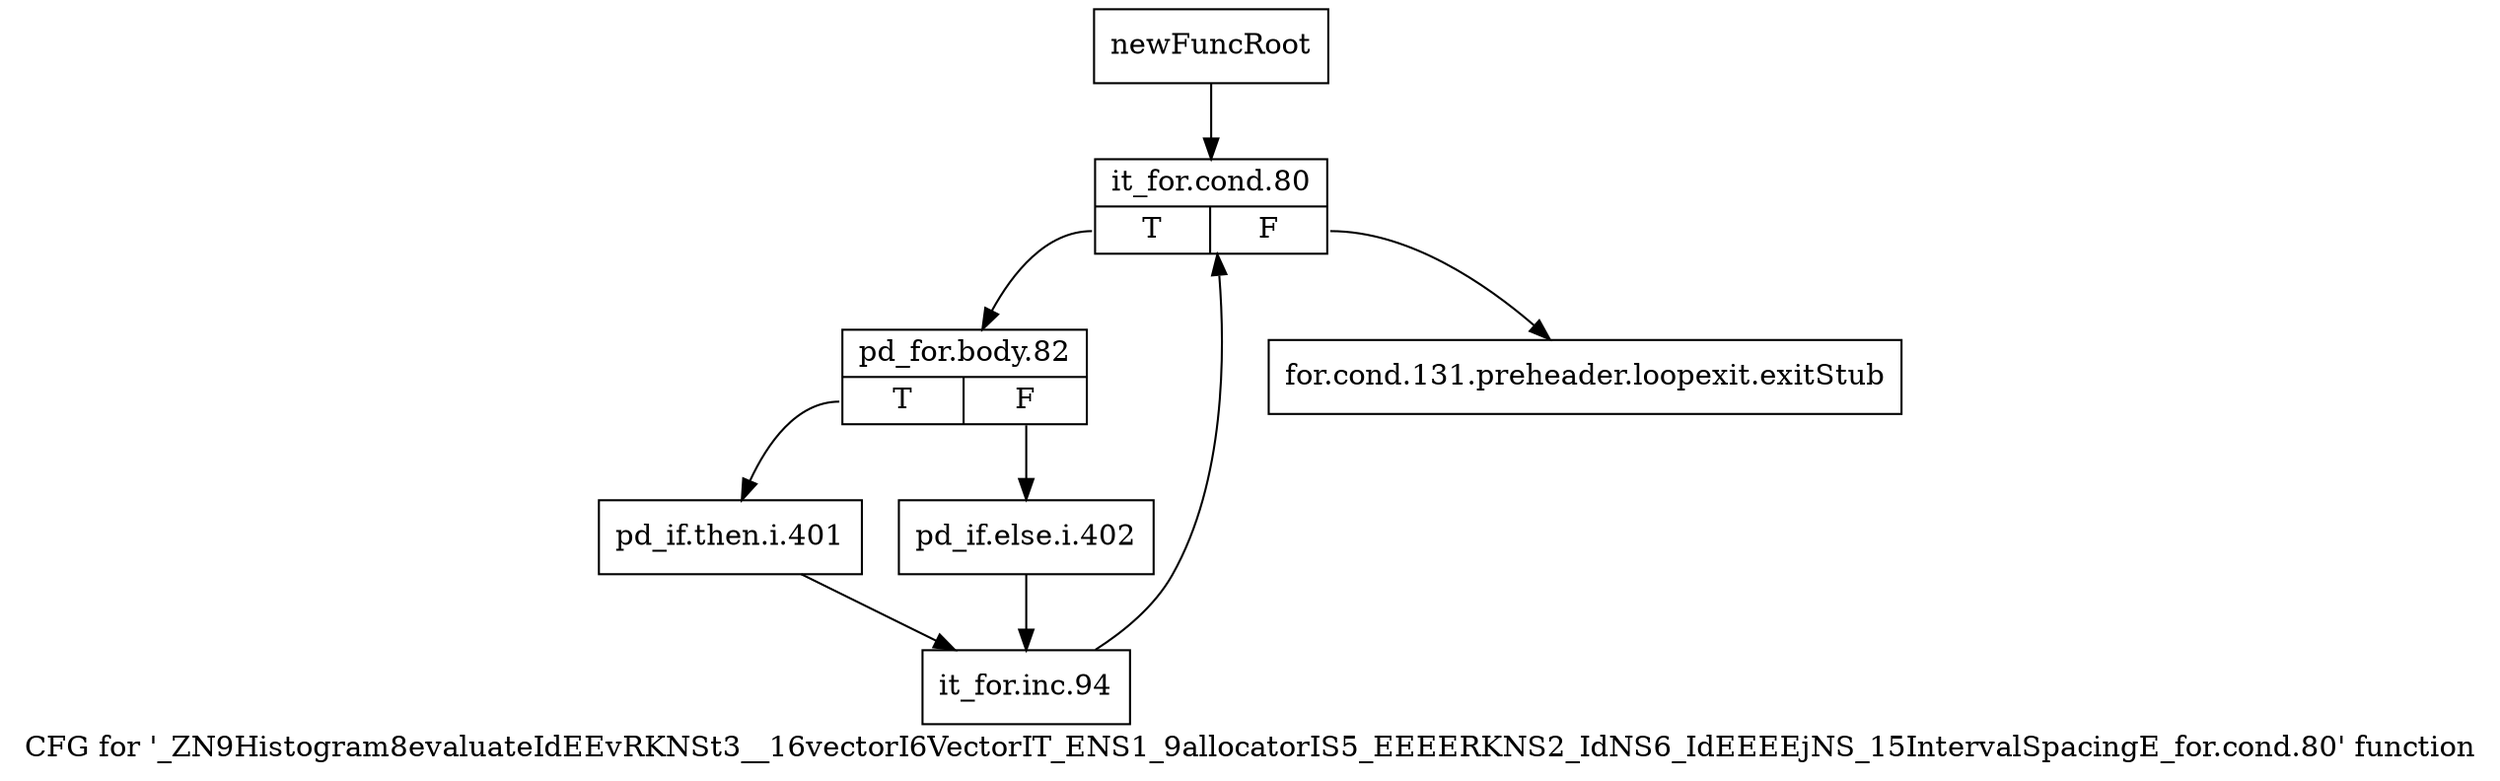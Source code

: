 digraph "CFG for '_ZN9Histogram8evaluateIdEEvRKNSt3__16vectorI6VectorIT_ENS1_9allocatorIS5_EEEERKNS2_IdNS6_IdEEEEjNS_15IntervalSpacingE_for.cond.80' function" {
	label="CFG for '_ZN9Histogram8evaluateIdEEvRKNSt3__16vectorI6VectorIT_ENS1_9allocatorIS5_EEEERKNS2_IdNS6_IdEEEEjNS_15IntervalSpacingE_for.cond.80' function";

	Node0x945e770 [shape=record,label="{newFuncRoot}"];
	Node0x945e770 -> Node0x945e810;
	Node0x945e7c0 [shape=record,label="{for.cond.131.preheader.loopexit.exitStub}"];
	Node0x945e810 [shape=record,label="{it_for.cond.80|{<s0>T|<s1>F}}"];
	Node0x945e810:s0 -> Node0x945e860;
	Node0x945e810:s1 -> Node0x945e7c0;
	Node0x945e860 [shape=record,label="{pd_for.body.82|{<s0>T|<s1>F}}"];
	Node0x945e860:s0 -> Node0x945e900;
	Node0x945e860:s1 -> Node0x945e8b0;
	Node0x945e8b0 [shape=record,label="{pd_if.else.i.402}"];
	Node0x945e8b0 -> Node0x945e950;
	Node0x945e900 [shape=record,label="{pd_if.then.i.401}"];
	Node0x945e900 -> Node0x945e950;
	Node0x945e950 [shape=record,label="{it_for.inc.94}"];
	Node0x945e950 -> Node0x945e810;
}
